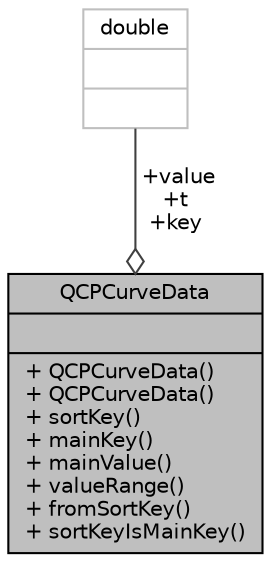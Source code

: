 digraph "QCPCurveData"
{
 // LATEX_PDF_SIZE
  edge [fontname="Helvetica",fontsize="10",labelfontname="Helvetica",labelfontsize="10"];
  node [fontname="Helvetica",fontsize="10",shape=record];
  Node1 [label="{QCPCurveData\n||+ QCPCurveData()\l+ QCPCurveData()\l+ sortKey()\l+ mainKey()\l+ mainValue()\l+ valueRange()\l+ fromSortKey()\l+ sortKeyIsMainKey()\l}",height=0.2,width=0.4,color="black", fillcolor="grey75", style="filled", fontcolor="black",tooltip="Holds the data of one single data point for QCPCurve."];
  Node2 -> Node1 [color="grey25",fontsize="10",style="solid",label=" +value\n+t\n+key" ,arrowhead="odiamond",fontname="Helvetica"];
  Node2 [label="{double\n||}",height=0.2,width=0.4,color="grey75", fillcolor="white", style="filled",tooltip=" "];
}
